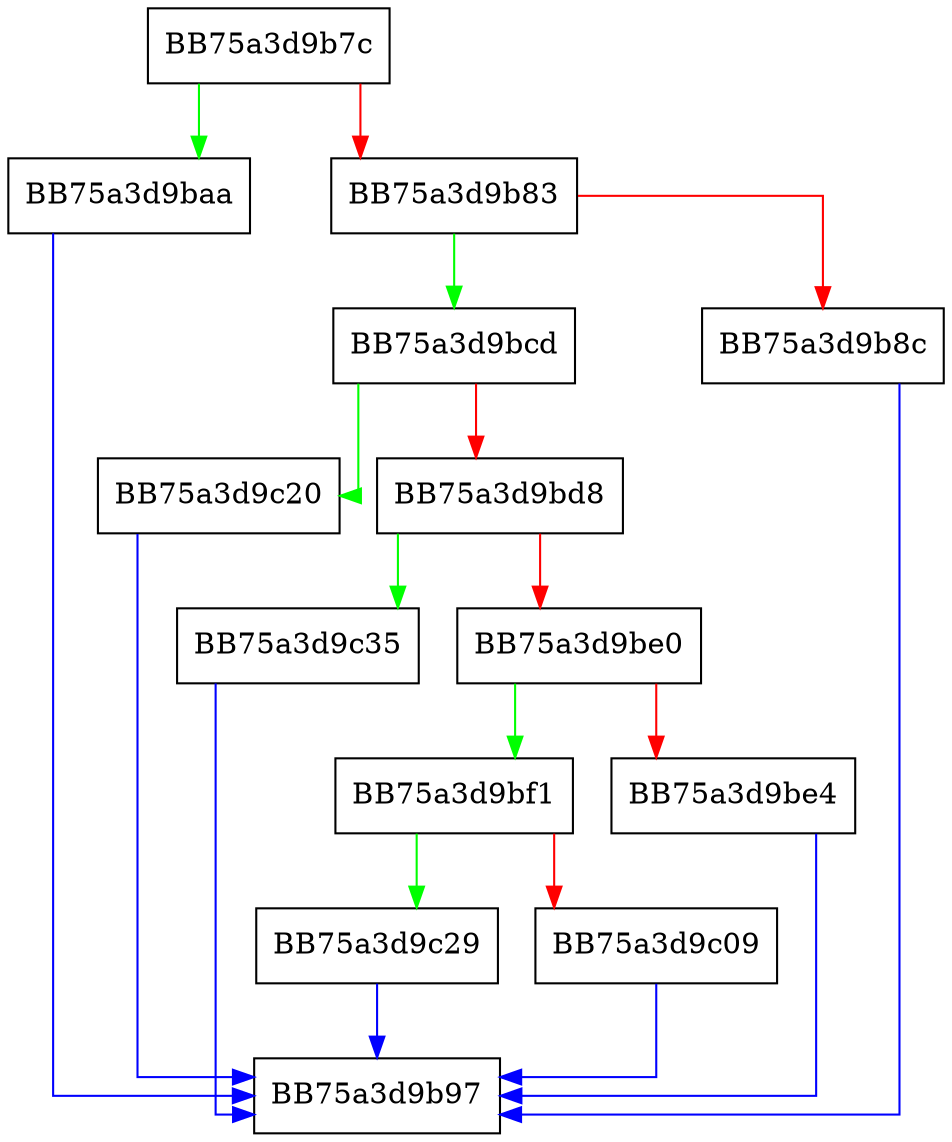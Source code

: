 digraph lua_gettable {
  node [shape="box"];
  graph [splines=ortho];
  BB75a3d9b7c -> BB75a3d9baa [color="green"];
  BB75a3d9b7c -> BB75a3d9b83 [color="red"];
  BB75a3d9b83 -> BB75a3d9bcd [color="green"];
  BB75a3d9b83 -> BB75a3d9b8c [color="red"];
  BB75a3d9b8c -> BB75a3d9b97 [color="blue"];
  BB75a3d9baa -> BB75a3d9b97 [color="blue"];
  BB75a3d9bcd -> BB75a3d9c20 [color="green"];
  BB75a3d9bcd -> BB75a3d9bd8 [color="red"];
  BB75a3d9bd8 -> BB75a3d9c35 [color="green"];
  BB75a3d9bd8 -> BB75a3d9be0 [color="red"];
  BB75a3d9be0 -> BB75a3d9bf1 [color="green"];
  BB75a3d9be0 -> BB75a3d9be4 [color="red"];
  BB75a3d9be4 -> BB75a3d9b97 [color="blue"];
  BB75a3d9bf1 -> BB75a3d9c29 [color="green"];
  BB75a3d9bf1 -> BB75a3d9c09 [color="red"];
  BB75a3d9c09 -> BB75a3d9b97 [color="blue"];
  BB75a3d9c20 -> BB75a3d9b97 [color="blue"];
  BB75a3d9c29 -> BB75a3d9b97 [color="blue"];
  BB75a3d9c35 -> BB75a3d9b97 [color="blue"];
}